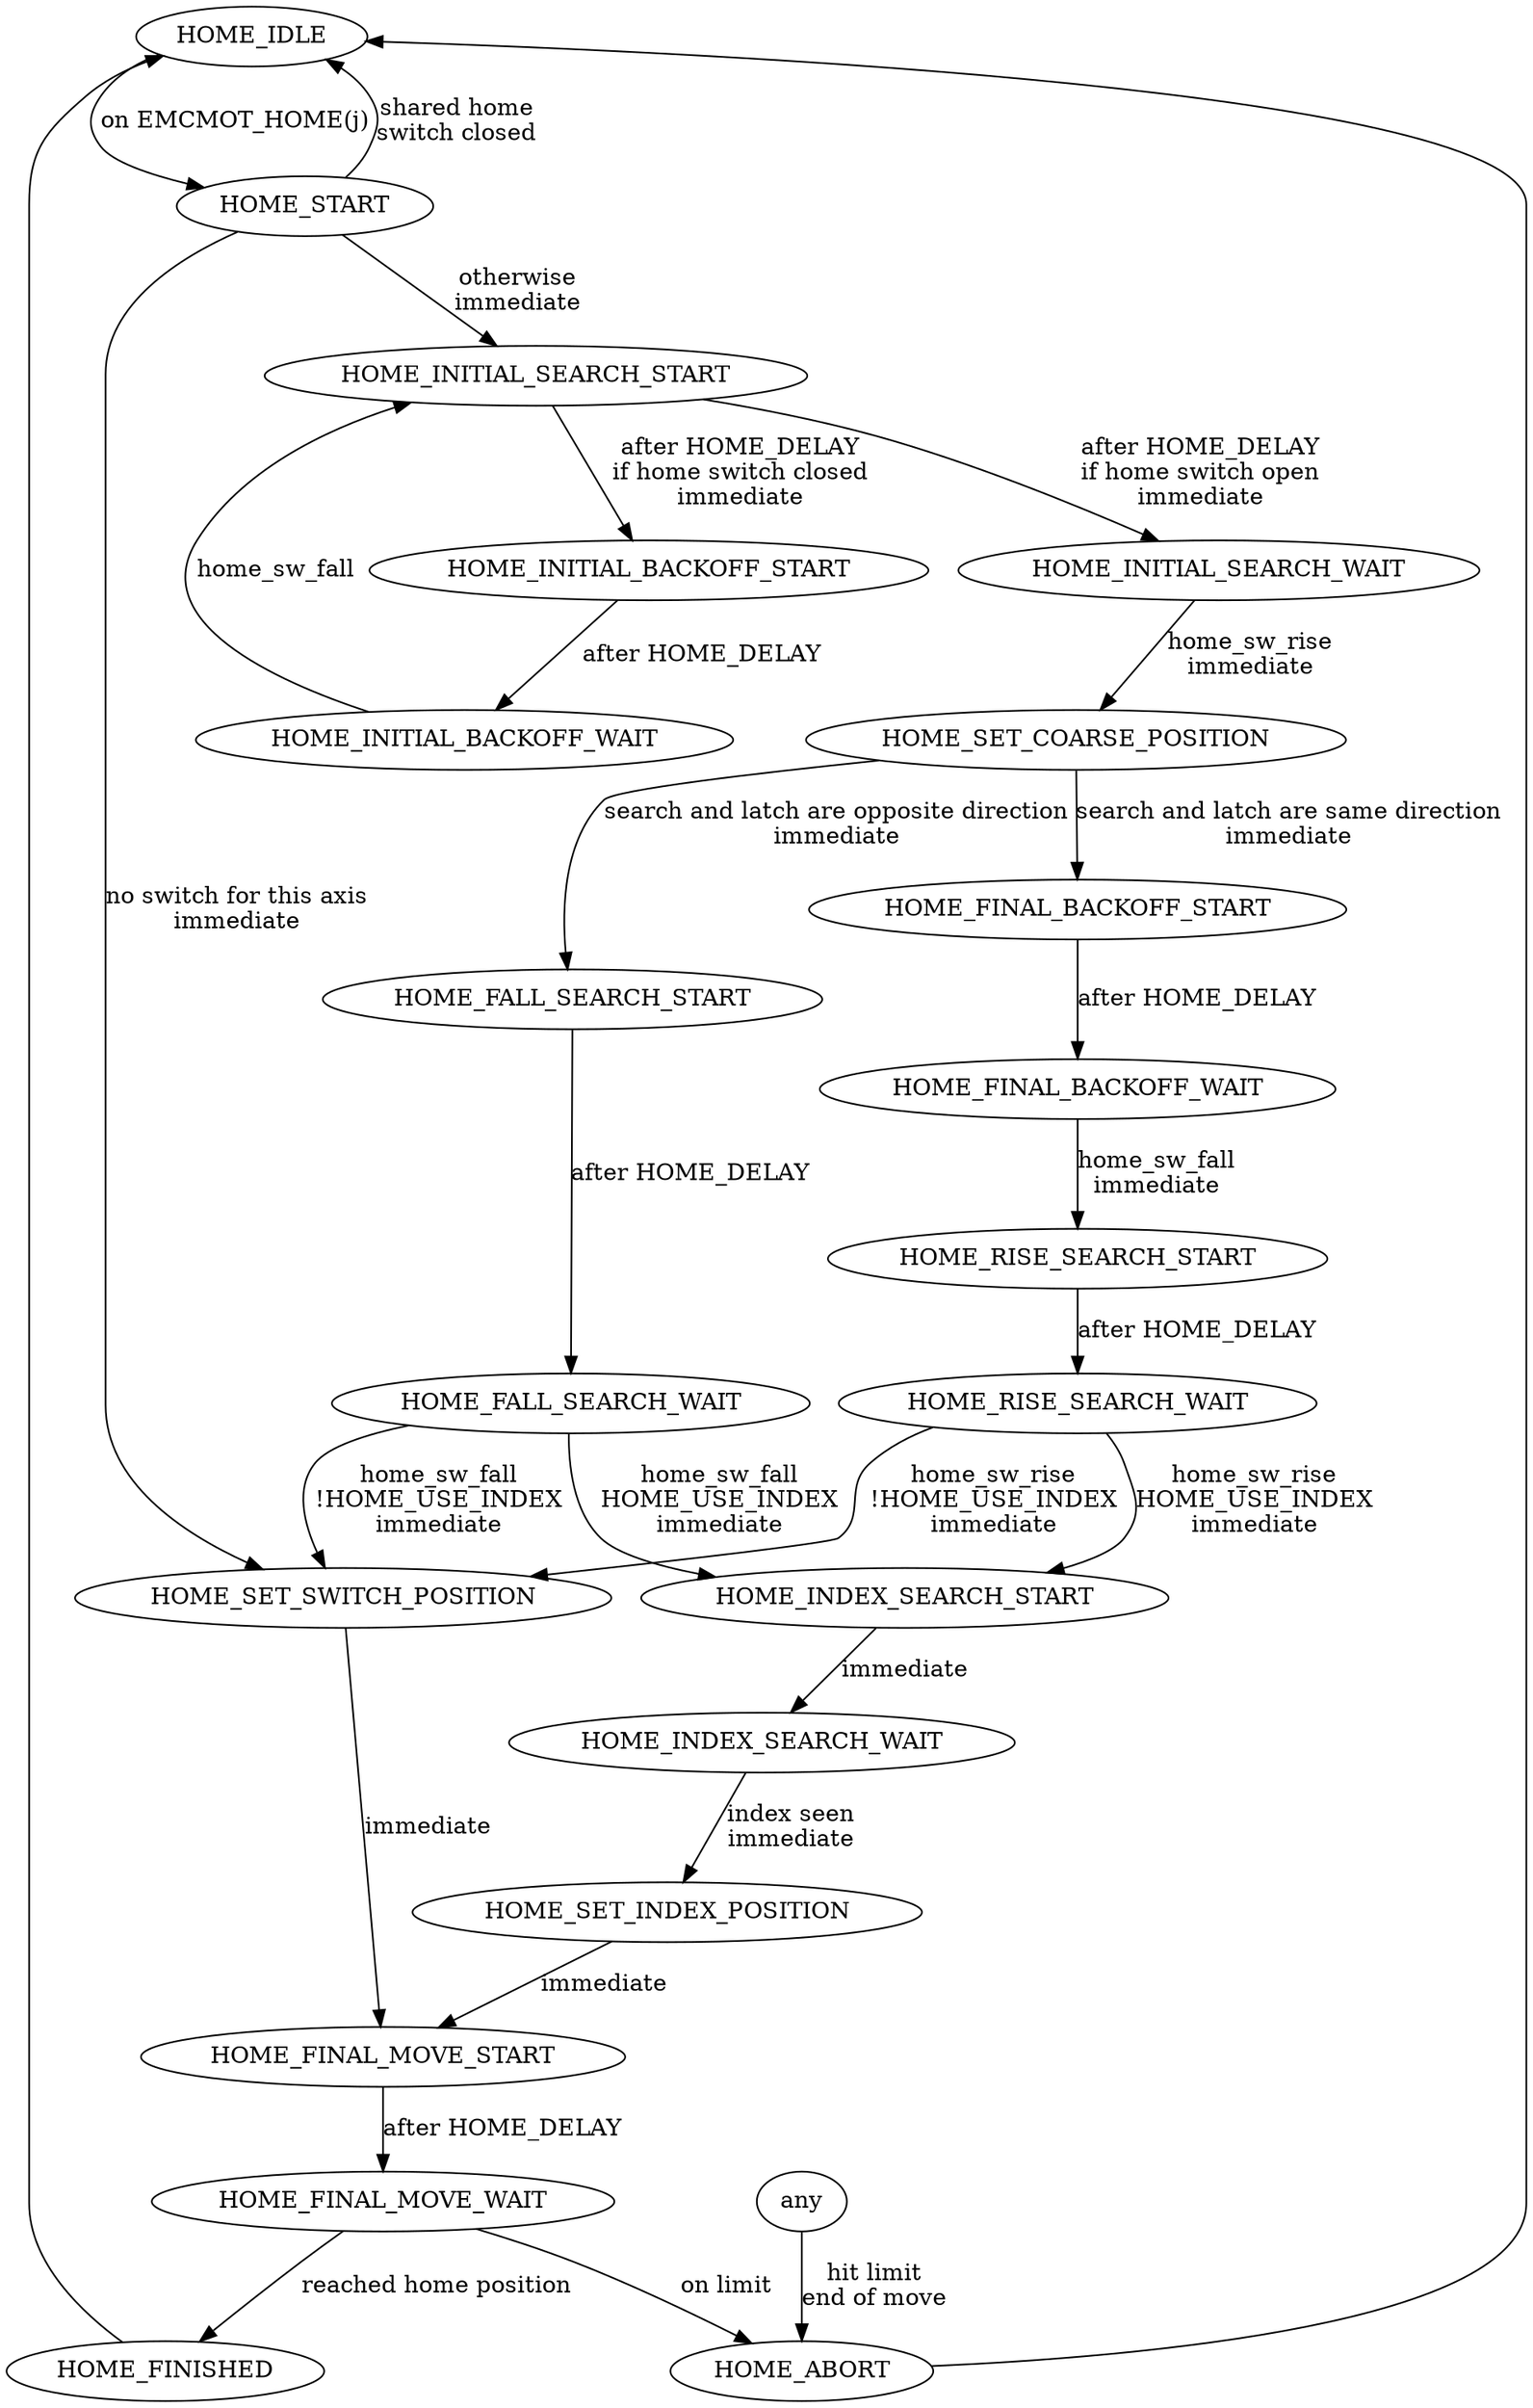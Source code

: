 digraph homing {
    HOME_IDLE -> HOME_START [label="on EMCMOT_HOME(j)"];
    HOME_START -> HOME_IDLE [label="shared home\nswitch closed"];
    HOME_START -> HOME_SET_SWITCH_POSITION [label="no switch for this axis\nimmediate"];
    HOME_START -> HOME_INITIAL_SEARCH_START [label="otherwise\nimmediate"];
    HOME_INITIAL_BACKOFF_START -> HOME_INITIAL_BACKOFF_WAIT [label="after HOME_DELAY"];
    HOME_INITIAL_BACKOFF_WAIT -> HOME_INITIAL_SEARCH_START [label="home_sw_fall"];
    HOME_INITIAL_SEARCH_START -> HOME_INITIAL_BACKOFF_START [label="after HOME_DELAY\nif home switch closed\nimmediate"];
    HOME_INITIAL_SEARCH_START -> HOME_INITIAL_SEARCH_WAIT [label="after HOME_DELAY\nif home switch open\nimmediate"];
    HOME_INITIAL_SEARCH_WAIT -> HOME_SET_COARSE_POSITION [label="home_sw_rise\nimmediate"];
    HOME_SET_COARSE_POSITION -> HOME_FINAL_BACKOFF_START [label="search and latch are same direction\nimmediate"]
    HOME_SET_COARSE_POSITION -> HOME_FALL_SEARCH_START [label="search and latch are opposite direction\nimmediate"]
    HOME_FINAL_BACKOFF_START -> HOME_FINAL_BACKOFF_WAIT [label="after HOME_DELAY"];
    HOME_FINAL_BACKOFF_WAIT -> HOME_RISE_SEARCH_START [label="home_sw_fall\nimmediate"];
    HOME_RISE_SEARCH_START -> HOME_RISE_SEARCH_WAIT [label="after HOME_DELAY"];
    HOME_RISE_SEARCH_WAIT -> HOME_INDEX_SEARCH_START [label="home_sw_rise\nHOME_USE_INDEX\nimmediate"]
    HOME_RISE_SEARCH_WAIT -> HOME_SET_SWITCH_POSITION [label="home_sw_rise\n!HOME_USE_INDEX\nimmediate"]
    HOME_FALL_SEARCH_START -> HOME_FALL_SEARCH_WAIT [label="after HOME_DELAY"];
    HOME_FALL_SEARCH_WAIT -> HOME_INDEX_SEARCH_START [label="home_sw_fall\nHOME_USE_INDEX\nimmediate"]
    HOME_FALL_SEARCH_WAIT -> HOME_SET_SWITCH_POSITION [label="home_sw_fall\n!HOME_USE_INDEX\nimmediate"]
    HOME_INDEX_SEARCH_START -> HOME_INDEX_SEARCH_WAIT [label="immediate"];
    HOME_INDEX_SEARCH_WAIT -> HOME_SET_INDEX_POSITION [label="index seen\nimmediate"];
    HOME_SET_SWITCH_POSITION -> HOME_FINAL_MOVE_START [label="immediate"];
    HOME_SET_INDEX_POSITION -> HOME_FINAL_MOVE_START [label="immediate"];
    HOME_FINAL_MOVE_START -> HOME_FINAL_MOVE_WAIT [label="after HOME_DELAY"];
    HOME_FINAL_MOVE_WAIT -> HOME_ABORT [label="on limit"];
    HOME_FINAL_MOVE_WAIT -> HOME_FINISHED [label="reached home position"];
    HOME_FINISHED -> HOME_IDLE;
    any -> HOME_ABORT [label="hit limit\nend of move"]
    HOME_ABORT -> HOME_IDLE;
}
